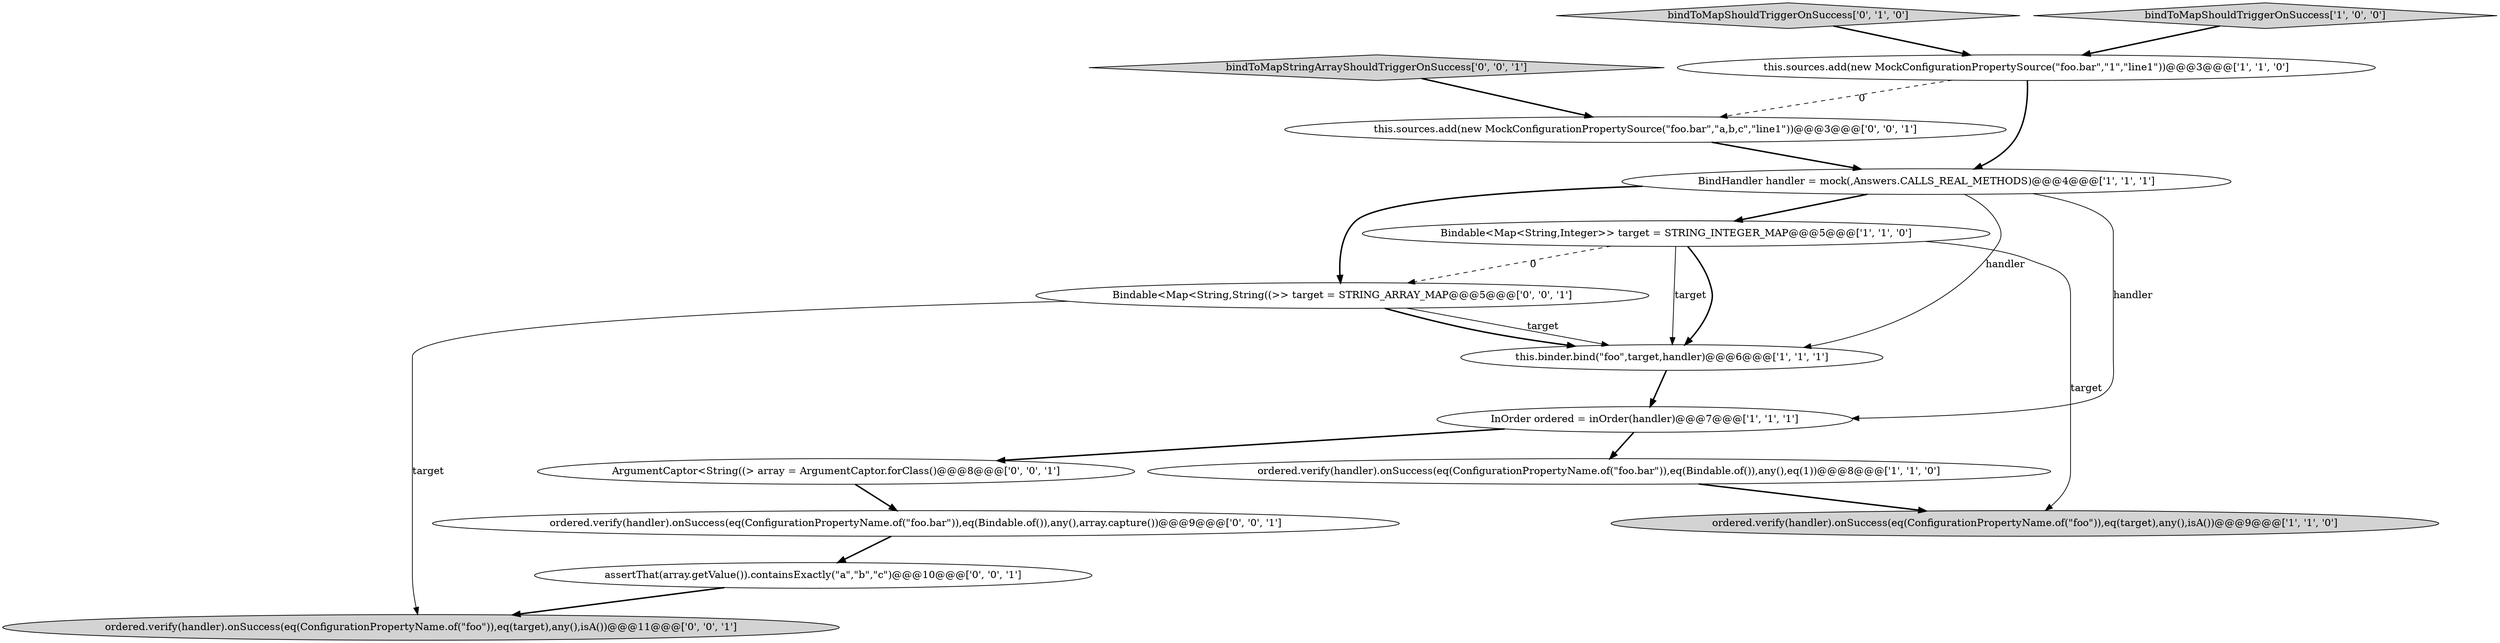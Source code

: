 digraph {
12 [style = filled, label = "bindToMapStringArrayShouldTriggerOnSuccess['0', '0', '1']", fillcolor = lightgray, shape = diamond image = "AAA0AAABBB3BBB"];
15 [style = filled, label = "ArgumentCaptor<String((> array = ArgumentCaptor.forClass()@@@8@@@['0', '0', '1']", fillcolor = white, shape = ellipse image = "AAA0AAABBB3BBB"];
7 [style = filled, label = "ordered.verify(handler).onSuccess(eq(ConfigurationPropertyName.of(\"foo\")),eq(target),any(),isA())@@@9@@@['1', '1', '0']", fillcolor = lightgray, shape = ellipse image = "AAA0AAABBB1BBB"];
5 [style = filled, label = "Bindable<Map<String,Integer>> target = STRING_INTEGER_MAP@@@5@@@['1', '1', '0']", fillcolor = white, shape = ellipse image = "AAA0AAABBB1BBB"];
9 [style = filled, label = "this.sources.add(new MockConfigurationPropertySource(\"foo.bar\",\"a,b,c\",\"line1\"))@@@3@@@['0', '0', '1']", fillcolor = white, shape = ellipse image = "AAA0AAABBB3BBB"];
11 [style = filled, label = "assertThat(array.getValue()).containsExactly(\"a\",\"b\",\"c\")@@@10@@@['0', '0', '1']", fillcolor = white, shape = ellipse image = "AAA0AAABBB3BBB"];
1 [style = filled, label = "this.sources.add(new MockConfigurationPropertySource(\"foo.bar\",\"1\",\"line1\"))@@@3@@@['1', '1', '0']", fillcolor = white, shape = ellipse image = "AAA0AAABBB1BBB"];
10 [style = filled, label = "ordered.verify(handler).onSuccess(eq(ConfigurationPropertyName.of(\"foo.bar\")),eq(Bindable.of()),any(),array.capture())@@@9@@@['0', '0', '1']", fillcolor = white, shape = ellipse image = "AAA0AAABBB3BBB"];
0 [style = filled, label = "ordered.verify(handler).onSuccess(eq(ConfigurationPropertyName.of(\"foo.bar\")),eq(Bindable.of()),any(),eq(1))@@@8@@@['1', '1', '0']", fillcolor = white, shape = ellipse image = "AAA0AAABBB1BBB"];
13 [style = filled, label = "Bindable<Map<String,String((>> target = STRING_ARRAY_MAP@@@5@@@['0', '0', '1']", fillcolor = white, shape = ellipse image = "AAA0AAABBB3BBB"];
14 [style = filled, label = "ordered.verify(handler).onSuccess(eq(ConfigurationPropertyName.of(\"foo\")),eq(target),any(),isA())@@@11@@@['0', '0', '1']", fillcolor = lightgray, shape = ellipse image = "AAA0AAABBB3BBB"];
8 [style = filled, label = "bindToMapShouldTriggerOnSuccess['0', '1', '0']", fillcolor = lightgray, shape = diamond image = "AAA0AAABBB2BBB"];
3 [style = filled, label = "InOrder ordered = inOrder(handler)@@@7@@@['1', '1', '1']", fillcolor = white, shape = ellipse image = "AAA0AAABBB1BBB"];
2 [style = filled, label = "bindToMapShouldTriggerOnSuccess['1', '0', '0']", fillcolor = lightgray, shape = diamond image = "AAA0AAABBB1BBB"];
4 [style = filled, label = "BindHandler handler = mock(,Answers.CALLS_REAL_METHODS)@@@4@@@['1', '1', '1']", fillcolor = white, shape = ellipse image = "AAA0AAABBB1BBB"];
6 [style = filled, label = "this.binder.bind(\"foo\",target,handler)@@@6@@@['1', '1', '1']", fillcolor = white, shape = ellipse image = "AAA0AAABBB1BBB"];
5->13 [style = dashed, label="0"];
6->3 [style = bold, label=""];
1->4 [style = bold, label=""];
15->10 [style = bold, label=""];
4->6 [style = solid, label="handler"];
11->14 [style = bold, label=""];
4->3 [style = solid, label="handler"];
2->1 [style = bold, label=""];
5->7 [style = solid, label="target"];
9->4 [style = bold, label=""];
4->13 [style = bold, label=""];
1->9 [style = dashed, label="0"];
5->6 [style = solid, label="target"];
3->15 [style = bold, label=""];
12->9 [style = bold, label=""];
3->0 [style = bold, label=""];
0->7 [style = bold, label=""];
8->1 [style = bold, label=""];
5->6 [style = bold, label=""];
13->14 [style = solid, label="target"];
13->6 [style = bold, label=""];
13->6 [style = solid, label="target"];
4->5 [style = bold, label=""];
10->11 [style = bold, label=""];
}
